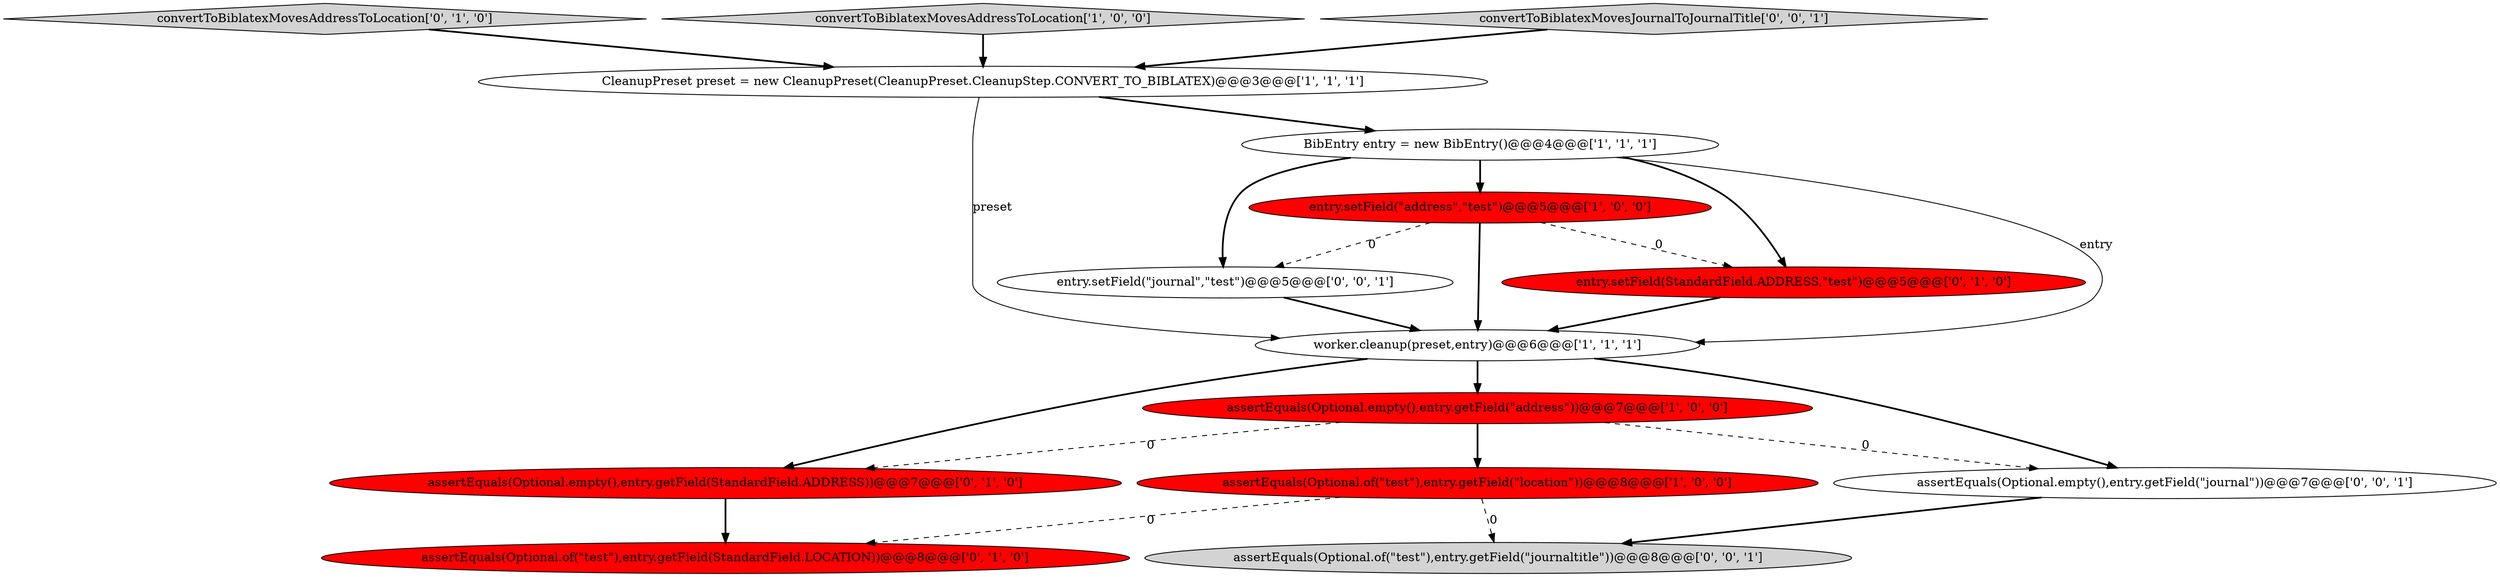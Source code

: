 digraph {
11 [style = filled, label = "assertEquals(Optional.of(\"test\"),entry.getField(\"journaltitle\"))@@@8@@@['0', '0', '1']", fillcolor = lightgray, shape = ellipse image = "AAA0AAABBB3BBB"];
0 [style = filled, label = "BibEntry entry = new BibEntry()@@@4@@@['1', '1', '1']", fillcolor = white, shape = ellipse image = "AAA0AAABBB1BBB"];
4 [style = filled, label = "assertEquals(Optional.of(\"test\"),entry.getField(\"location\"))@@@8@@@['1', '0', '0']", fillcolor = red, shape = ellipse image = "AAA1AAABBB1BBB"];
3 [style = filled, label = "worker.cleanup(preset,entry)@@@6@@@['1', '1', '1']", fillcolor = white, shape = ellipse image = "AAA0AAABBB1BBB"];
10 [style = filled, label = "convertToBiblatexMovesAddressToLocation['0', '1', '0']", fillcolor = lightgray, shape = diamond image = "AAA0AAABBB2BBB"];
5 [style = filled, label = "CleanupPreset preset = new CleanupPreset(CleanupPreset.CleanupStep.CONVERT_TO_BIBLATEX)@@@3@@@['1', '1', '1']", fillcolor = white, shape = ellipse image = "AAA0AAABBB1BBB"];
6 [style = filled, label = "assertEquals(Optional.empty(),entry.getField(\"address\"))@@@7@@@['1', '0', '0']", fillcolor = red, shape = ellipse image = "AAA1AAABBB1BBB"];
2 [style = filled, label = "entry.setField(\"address\",\"test\")@@@5@@@['1', '0', '0']", fillcolor = red, shape = ellipse image = "AAA1AAABBB1BBB"];
7 [style = filled, label = "entry.setField(StandardField.ADDRESS,\"test\")@@@5@@@['0', '1', '0']", fillcolor = red, shape = ellipse image = "AAA1AAABBB2BBB"];
1 [style = filled, label = "convertToBiblatexMovesAddressToLocation['1', '0', '0']", fillcolor = lightgray, shape = diamond image = "AAA0AAABBB1BBB"];
9 [style = filled, label = "assertEquals(Optional.of(\"test\"),entry.getField(StandardField.LOCATION))@@@8@@@['0', '1', '0']", fillcolor = red, shape = ellipse image = "AAA1AAABBB2BBB"];
13 [style = filled, label = "convertToBiblatexMovesJournalToJournalTitle['0', '0', '1']", fillcolor = lightgray, shape = diamond image = "AAA0AAABBB3BBB"];
8 [style = filled, label = "assertEquals(Optional.empty(),entry.getField(StandardField.ADDRESS))@@@7@@@['0', '1', '0']", fillcolor = red, shape = ellipse image = "AAA1AAABBB2BBB"];
12 [style = filled, label = "entry.setField(\"journal\",\"test\")@@@5@@@['0', '0', '1']", fillcolor = white, shape = ellipse image = "AAA0AAABBB3BBB"];
14 [style = filled, label = "assertEquals(Optional.empty(),entry.getField(\"journal\"))@@@7@@@['0', '0', '1']", fillcolor = white, shape = ellipse image = "AAA0AAABBB3BBB"];
1->5 [style = bold, label=""];
6->8 [style = dashed, label="0"];
0->12 [style = bold, label=""];
2->3 [style = bold, label=""];
3->14 [style = bold, label=""];
0->2 [style = bold, label=""];
3->6 [style = bold, label=""];
6->14 [style = dashed, label="0"];
2->7 [style = dashed, label="0"];
7->3 [style = bold, label=""];
0->7 [style = bold, label=""];
6->4 [style = bold, label=""];
4->9 [style = dashed, label="0"];
2->12 [style = dashed, label="0"];
10->5 [style = bold, label=""];
5->0 [style = bold, label=""];
3->8 [style = bold, label=""];
5->3 [style = solid, label="preset"];
8->9 [style = bold, label=""];
13->5 [style = bold, label=""];
12->3 [style = bold, label=""];
4->11 [style = dashed, label="0"];
0->3 [style = solid, label="entry"];
14->11 [style = bold, label=""];
}
